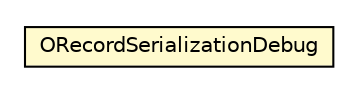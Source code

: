 #!/usr/local/bin/dot
#
# Class diagram 
# Generated by UMLGraph version R5_6-24-gf6e263 (http://www.umlgraph.org/)
#

digraph G {
	edge [fontname="Helvetica",fontsize=10,labelfontname="Helvetica",labelfontsize=10];
	node [fontname="Helvetica",fontsize=10,shape=plaintext];
	nodesep=0.25;
	ranksep=0.5;
	// com.orientechnologies.orient.core.serialization.serializer.record.binary.ORecordSerializationDebug
	c3057394 [label=<<table title="com.orientechnologies.orient.core.serialization.serializer.record.binary.ORecordSerializationDebug" border="0" cellborder="1" cellspacing="0" cellpadding="2" port="p" bgcolor="lemonChiffon" href="./ORecordSerializationDebug.html">
		<tr><td><table border="0" cellspacing="0" cellpadding="1">
<tr><td align="center" balign="center"> ORecordSerializationDebug </td></tr>
		</table></td></tr>
		</table>>, URL="./ORecordSerializationDebug.html", fontname="Helvetica", fontcolor="black", fontsize=10.0];
}

